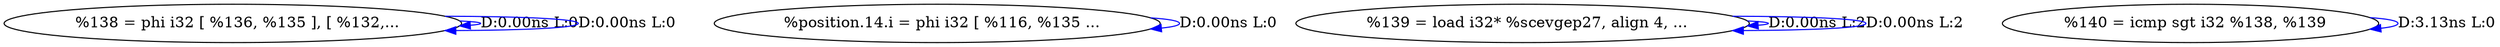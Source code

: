 digraph {
Node0x2861de0[label="  %138 = phi i32 [ %136, %135 ], [ %132,..."];
Node0x2861de0 -> Node0x2861de0[label="D:0.00ns L:0",color=blue];
Node0x2861de0 -> Node0x2861de0[label="D:0.00ns L:0",color=blue];
Node0x2861ec0[label="  %position.14.i = phi i32 [ %116, %135 ..."];
Node0x2861ec0 -> Node0x2861ec0[label="D:0.00ns L:0",color=blue];
Node0x2861fa0[label="  %139 = load i32* %scevgep27, align 4, ..."];
Node0x2861fa0 -> Node0x2861fa0[label="D:0.00ns L:2",color=blue];
Node0x2861fa0 -> Node0x2861fa0[label="D:0.00ns L:2",color=blue];
Node0x2862080[label="  %140 = icmp sgt i32 %138, %139"];
Node0x2862080 -> Node0x2862080[label="D:3.13ns L:0",color=blue];
}
